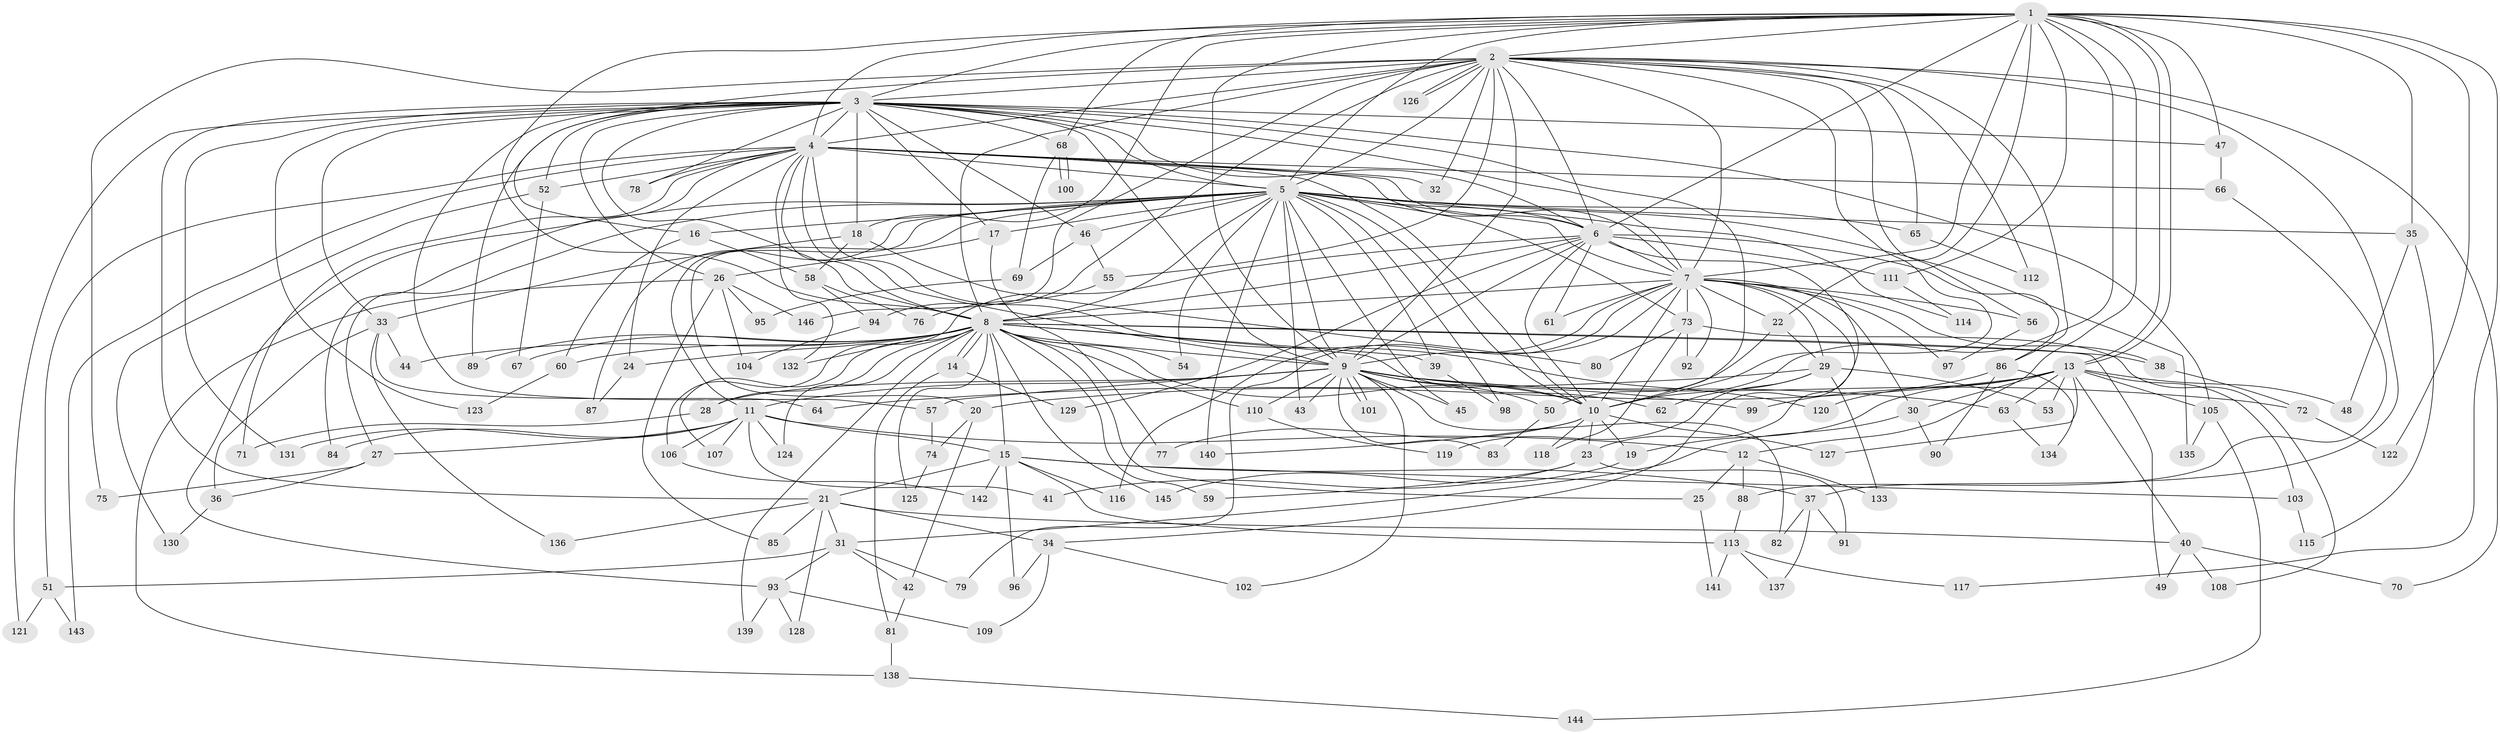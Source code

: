 // coarse degree distribution, {26: 0.022727272727272728, 10: 0.045454545454545456, 18: 0.022727272727272728, 28: 0.022727272727272728, 11: 0.06818181818181818, 6: 0.18181818181818182, 9: 0.06818181818181818, 7: 0.045454545454545456, 3: 0.13636363636363635, 5: 0.11363636363636363, 4: 0.09090909090909091, 8: 0.06818181818181818, 1: 0.022727272727272728, 2: 0.09090909090909091}
// Generated by graph-tools (version 1.1) at 2025/49/03/04/25 22:49:39]
// undirected, 146 vertices, 317 edges
graph export_dot {
  node [color=gray90,style=filled];
  1;
  2;
  3;
  4;
  5;
  6;
  7;
  8;
  9;
  10;
  11;
  12;
  13;
  14;
  15;
  16;
  17;
  18;
  19;
  20;
  21;
  22;
  23;
  24;
  25;
  26;
  27;
  28;
  29;
  30;
  31;
  32;
  33;
  34;
  35;
  36;
  37;
  38;
  39;
  40;
  41;
  42;
  43;
  44;
  45;
  46;
  47;
  48;
  49;
  50;
  51;
  52;
  53;
  54;
  55;
  56;
  57;
  58;
  59;
  60;
  61;
  62;
  63;
  64;
  65;
  66;
  67;
  68;
  69;
  70;
  71;
  72;
  73;
  74;
  75;
  76;
  77;
  78;
  79;
  80;
  81;
  82;
  83;
  84;
  85;
  86;
  87;
  88;
  89;
  90;
  91;
  92;
  93;
  94;
  95;
  96;
  97;
  98;
  99;
  100;
  101;
  102;
  103;
  104;
  105;
  106;
  107;
  108;
  109;
  110;
  111;
  112;
  113;
  114;
  115;
  116;
  117;
  118;
  119;
  120;
  121;
  122;
  123;
  124;
  125;
  126;
  127;
  128;
  129;
  130;
  131;
  132;
  133;
  134;
  135;
  136;
  137;
  138;
  139;
  140;
  141;
  142;
  143;
  144;
  145;
  146;
  1 -- 2;
  1 -- 3;
  1 -- 4;
  1 -- 5;
  1 -- 6;
  1 -- 7;
  1 -- 8;
  1 -- 9;
  1 -- 10;
  1 -- 12;
  1 -- 13;
  1 -- 13;
  1 -- 18;
  1 -- 22;
  1 -- 35;
  1 -- 47;
  1 -- 68;
  1 -- 111;
  1 -- 117;
  1 -- 122;
  2 -- 3;
  2 -- 4;
  2 -- 5;
  2 -- 6;
  2 -- 7;
  2 -- 8;
  2 -- 9;
  2 -- 10;
  2 -- 16;
  2 -- 32;
  2 -- 37;
  2 -- 55;
  2 -- 56;
  2 -- 65;
  2 -- 70;
  2 -- 75;
  2 -- 86;
  2 -- 94;
  2 -- 112;
  2 -- 126;
  2 -- 126;
  2 -- 146;
  3 -- 4;
  3 -- 5;
  3 -- 6;
  3 -- 7;
  3 -- 8;
  3 -- 9;
  3 -- 10;
  3 -- 17;
  3 -- 18;
  3 -- 21;
  3 -- 26;
  3 -- 33;
  3 -- 46;
  3 -- 47;
  3 -- 52;
  3 -- 57;
  3 -- 68;
  3 -- 78;
  3 -- 89;
  3 -- 105;
  3 -- 121;
  3 -- 123;
  3 -- 131;
  4 -- 5;
  4 -- 6;
  4 -- 7;
  4 -- 8;
  4 -- 9;
  4 -- 10;
  4 -- 24;
  4 -- 32;
  4 -- 51;
  4 -- 52;
  4 -- 66;
  4 -- 71;
  4 -- 78;
  4 -- 84;
  4 -- 120;
  4 -- 132;
  4 -- 143;
  5 -- 6;
  5 -- 7;
  5 -- 8;
  5 -- 9;
  5 -- 10;
  5 -- 11;
  5 -- 16;
  5 -- 17;
  5 -- 20;
  5 -- 27;
  5 -- 35;
  5 -- 39;
  5 -- 43;
  5 -- 45;
  5 -- 46;
  5 -- 54;
  5 -- 65;
  5 -- 73;
  5 -- 87;
  5 -- 93;
  5 -- 98;
  5 -- 114;
  5 -- 135;
  5 -- 140;
  6 -- 7;
  6 -- 8;
  6 -- 9;
  6 -- 10;
  6 -- 23;
  6 -- 61;
  6 -- 86;
  6 -- 106;
  6 -- 111;
  6 -- 129;
  7 -- 8;
  7 -- 9;
  7 -- 10;
  7 -- 22;
  7 -- 29;
  7 -- 30;
  7 -- 34;
  7 -- 38;
  7 -- 56;
  7 -- 61;
  7 -- 73;
  7 -- 79;
  7 -- 92;
  7 -- 97;
  7 -- 116;
  8 -- 9;
  8 -- 10;
  8 -- 14;
  8 -- 14;
  8 -- 15;
  8 -- 24;
  8 -- 25;
  8 -- 28;
  8 -- 38;
  8 -- 39;
  8 -- 44;
  8 -- 49;
  8 -- 54;
  8 -- 59;
  8 -- 60;
  8 -- 62;
  8 -- 67;
  8 -- 89;
  8 -- 107;
  8 -- 110;
  8 -- 124;
  8 -- 125;
  8 -- 132;
  8 -- 139;
  8 -- 145;
  9 -- 10;
  9 -- 11;
  9 -- 28;
  9 -- 43;
  9 -- 45;
  9 -- 50;
  9 -- 57;
  9 -- 63;
  9 -- 72;
  9 -- 82;
  9 -- 83;
  9 -- 99;
  9 -- 101;
  9 -- 101;
  9 -- 102;
  9 -- 110;
  10 -- 19;
  10 -- 23;
  10 -- 77;
  10 -- 118;
  10 -- 127;
  10 -- 140;
  11 -- 12;
  11 -- 15;
  11 -- 27;
  11 -- 41;
  11 -- 84;
  11 -- 106;
  11 -- 107;
  11 -- 124;
  11 -- 131;
  12 -- 25;
  12 -- 88;
  12 -- 133;
  13 -- 19;
  13 -- 20;
  13 -- 30;
  13 -- 40;
  13 -- 48;
  13 -- 53;
  13 -- 63;
  13 -- 103;
  13 -- 105;
  13 -- 120;
  13 -- 127;
  14 -- 81;
  14 -- 129;
  15 -- 21;
  15 -- 37;
  15 -- 96;
  15 -- 103;
  15 -- 113;
  15 -- 116;
  15 -- 142;
  16 -- 58;
  16 -- 60;
  17 -- 26;
  17 -- 77;
  18 -- 33;
  18 -- 58;
  18 -- 80;
  19 -- 145;
  20 -- 42;
  20 -- 74;
  21 -- 31;
  21 -- 34;
  21 -- 40;
  21 -- 85;
  21 -- 128;
  21 -- 136;
  22 -- 29;
  22 -- 50;
  23 -- 41;
  23 -- 59;
  23 -- 91;
  24 -- 87;
  25 -- 141;
  26 -- 85;
  26 -- 95;
  26 -- 104;
  26 -- 138;
  26 -- 146;
  27 -- 36;
  27 -- 75;
  28 -- 71;
  29 -- 53;
  29 -- 62;
  29 -- 64;
  29 -- 119;
  29 -- 133;
  30 -- 31;
  30 -- 90;
  31 -- 42;
  31 -- 51;
  31 -- 79;
  31 -- 93;
  33 -- 36;
  33 -- 44;
  33 -- 64;
  33 -- 136;
  34 -- 96;
  34 -- 102;
  34 -- 109;
  35 -- 48;
  35 -- 115;
  36 -- 130;
  37 -- 82;
  37 -- 91;
  37 -- 137;
  38 -- 72;
  39 -- 98;
  40 -- 49;
  40 -- 70;
  40 -- 108;
  42 -- 81;
  46 -- 55;
  46 -- 69;
  47 -- 66;
  50 -- 83;
  51 -- 121;
  51 -- 143;
  52 -- 67;
  52 -- 130;
  55 -- 76;
  56 -- 97;
  57 -- 74;
  58 -- 76;
  58 -- 94;
  60 -- 123;
  63 -- 134;
  65 -- 112;
  66 -- 88;
  68 -- 69;
  68 -- 100;
  68 -- 100;
  69 -- 95;
  72 -- 122;
  73 -- 80;
  73 -- 92;
  73 -- 108;
  73 -- 118;
  74 -- 125;
  81 -- 138;
  86 -- 90;
  86 -- 99;
  86 -- 134;
  88 -- 113;
  93 -- 109;
  93 -- 128;
  93 -- 139;
  94 -- 104;
  103 -- 115;
  105 -- 135;
  105 -- 144;
  106 -- 142;
  110 -- 119;
  111 -- 114;
  113 -- 117;
  113 -- 137;
  113 -- 141;
  138 -- 144;
}
